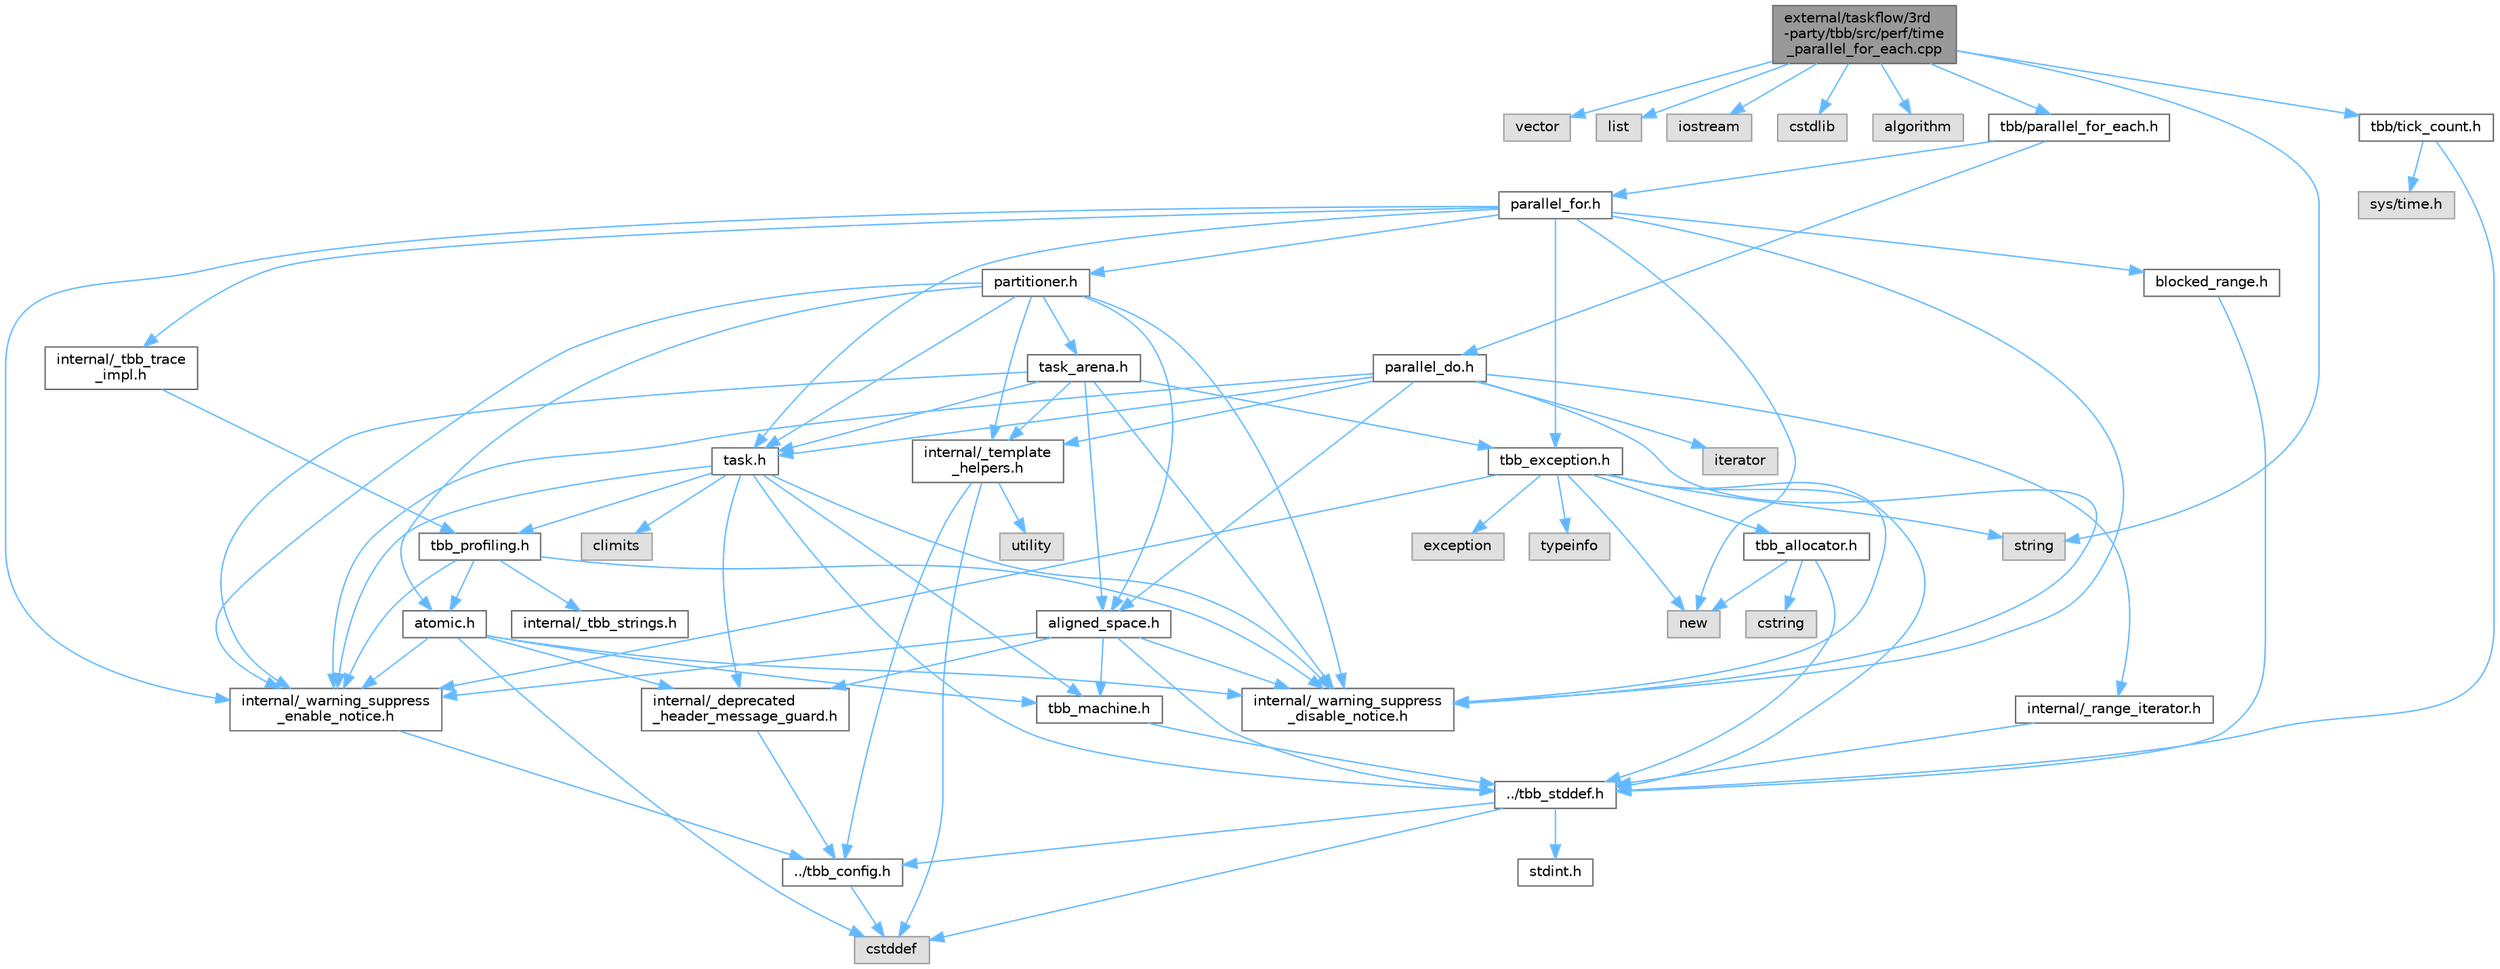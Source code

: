digraph "external/taskflow/3rd-party/tbb/src/perf/time_parallel_for_each.cpp"
{
 // LATEX_PDF_SIZE
  bgcolor="transparent";
  edge [fontname=Helvetica,fontsize=10,labelfontname=Helvetica,labelfontsize=10];
  node [fontname=Helvetica,fontsize=10,shape=box,height=0.2,width=0.4];
  Node1 [id="Node000001",label="external/taskflow/3rd\l-party/tbb/src/perf/time\l_parallel_for_each.cpp",height=0.2,width=0.4,color="gray40", fillcolor="grey60", style="filled", fontcolor="black",tooltip=" "];
  Node1 -> Node2 [id="edge1_Node000001_Node000002",color="steelblue1",style="solid",tooltip=" "];
  Node2 [id="Node000002",label="vector",height=0.2,width=0.4,color="grey60", fillcolor="#E0E0E0", style="filled",tooltip=" "];
  Node1 -> Node3 [id="edge2_Node000001_Node000003",color="steelblue1",style="solid",tooltip=" "];
  Node3 [id="Node000003",label="list",height=0.2,width=0.4,color="grey60", fillcolor="#E0E0E0", style="filled",tooltip=" "];
  Node1 -> Node4 [id="edge3_Node000001_Node000004",color="steelblue1",style="solid",tooltip=" "];
  Node4 [id="Node000004",label="iostream",height=0.2,width=0.4,color="grey60", fillcolor="#E0E0E0", style="filled",tooltip=" "];
  Node1 -> Node5 [id="edge4_Node000001_Node000005",color="steelblue1",style="solid",tooltip=" "];
  Node5 [id="Node000005",label="cstdlib",height=0.2,width=0.4,color="grey60", fillcolor="#E0E0E0", style="filled",tooltip=" "];
  Node1 -> Node6 [id="edge5_Node000001_Node000006",color="steelblue1",style="solid",tooltip=" "];
  Node6 [id="Node000006",label="algorithm",height=0.2,width=0.4,color="grey60", fillcolor="#E0E0E0", style="filled",tooltip=" "];
  Node1 -> Node7 [id="edge6_Node000001_Node000007",color="steelblue1",style="solid",tooltip=" "];
  Node7 [id="Node000007",label="string",height=0.2,width=0.4,color="grey60", fillcolor="#E0E0E0", style="filled",tooltip=" "];
  Node1 -> Node8 [id="edge7_Node000001_Node000008",color="steelblue1",style="solid",tooltip=" "];
  Node8 [id="Node000008",label="tbb/parallel_for_each.h",height=0.2,width=0.4,color="grey40", fillcolor="white", style="filled",URL="$parallel__for__each_8h.html",tooltip=" "];
  Node8 -> Node9 [id="edge8_Node000008_Node000009",color="steelblue1",style="solid",tooltip=" "];
  Node9 [id="Node000009",label="parallel_do.h",height=0.2,width=0.4,color="grey40", fillcolor="white", style="filled",URL="$parallel__do_8h.html",tooltip=" "];
  Node9 -> Node10 [id="edge9_Node000009_Node000010",color="steelblue1",style="solid",tooltip=" "];
  Node10 [id="Node000010",label="internal/_warning_suppress\l_enable_notice.h",height=0.2,width=0.4,color="grey40", fillcolor="white", style="filled",URL="$__warning__suppress__enable__notice_8h.html",tooltip=" "];
  Node10 -> Node11 [id="edge10_Node000010_Node000011",color="steelblue1",style="solid",tooltip=" "];
  Node11 [id="Node000011",label="../tbb_config.h",height=0.2,width=0.4,color="grey40", fillcolor="white", style="filled",URL="$tbb__config_8h.html",tooltip=" "];
  Node11 -> Node12 [id="edge11_Node000011_Node000012",color="steelblue1",style="solid",tooltip=" "];
  Node12 [id="Node000012",label="cstddef",height=0.2,width=0.4,color="grey60", fillcolor="#E0E0E0", style="filled",tooltip=" "];
  Node9 -> Node13 [id="edge12_Node000009_Node000013",color="steelblue1",style="solid",tooltip=" "];
  Node13 [id="Node000013",label="internal/_range_iterator.h",height=0.2,width=0.4,color="grey40", fillcolor="white", style="filled",URL="$__range__iterator_8h.html",tooltip=" "];
  Node13 -> Node14 [id="edge13_Node000013_Node000014",color="steelblue1",style="solid",tooltip=" "];
  Node14 [id="Node000014",label="../tbb_stddef.h",height=0.2,width=0.4,color="grey40", fillcolor="white", style="filled",URL="$tbb__stddef_8h.html",tooltip=" "];
  Node14 -> Node11 [id="edge14_Node000014_Node000011",color="steelblue1",style="solid",tooltip=" "];
  Node14 -> Node12 [id="edge15_Node000014_Node000012",color="steelblue1",style="solid",tooltip=" "];
  Node14 -> Node15 [id="edge16_Node000014_Node000015",color="steelblue1",style="solid",tooltip=" "];
  Node15 [id="Node000015",label="stdint.h",height=0.2,width=0.4,color="grey40", fillcolor="white", style="filled",URL="$stdint_8h.html",tooltip=" "];
  Node9 -> Node16 [id="edge17_Node000009_Node000016",color="steelblue1",style="solid",tooltip=" "];
  Node16 [id="Node000016",label="internal/_template\l_helpers.h",height=0.2,width=0.4,color="grey40", fillcolor="white", style="filled",URL="$__template__helpers_8h.html",tooltip=" "];
  Node16 -> Node17 [id="edge18_Node000016_Node000017",color="steelblue1",style="solid",tooltip=" "];
  Node17 [id="Node000017",label="utility",height=0.2,width=0.4,color="grey60", fillcolor="#E0E0E0", style="filled",tooltip=" "];
  Node16 -> Node12 [id="edge19_Node000016_Node000012",color="steelblue1",style="solid",tooltip=" "];
  Node16 -> Node11 [id="edge20_Node000016_Node000011",color="steelblue1",style="solid",tooltip=" "];
  Node9 -> Node18 [id="edge21_Node000009_Node000018",color="steelblue1",style="solid",tooltip=" "];
  Node18 [id="Node000018",label="task.h",height=0.2,width=0.4,color="grey40", fillcolor="white", style="filled",URL="$task_8h.html",tooltip=" "];
  Node18 -> Node19 [id="edge22_Node000018_Node000019",color="steelblue1",style="solid",tooltip=" "];
  Node19 [id="Node000019",label="internal/_deprecated\l_header_message_guard.h",height=0.2,width=0.4,color="grey40", fillcolor="white", style="filled",URL="$__deprecated__header__message__guard_8h.html",tooltip=" "];
  Node19 -> Node11 [id="edge23_Node000019_Node000011",color="steelblue1",style="solid",tooltip=" "];
  Node18 -> Node10 [id="edge24_Node000018_Node000010",color="steelblue1",style="solid",tooltip=" "];
  Node18 -> Node14 [id="edge25_Node000018_Node000014",color="steelblue1",style="solid",tooltip=" "];
  Node18 -> Node20 [id="edge26_Node000018_Node000020",color="steelblue1",style="solid",tooltip=" "];
  Node20 [id="Node000020",label="tbb_machine.h",height=0.2,width=0.4,color="grey40", fillcolor="white", style="filled",URL="$tbb__machine_8h.html",tooltip=" "];
  Node20 -> Node14 [id="edge27_Node000020_Node000014",color="steelblue1",style="solid",tooltip=" "];
  Node18 -> Node21 [id="edge28_Node000018_Node000021",color="steelblue1",style="solid",tooltip=" "];
  Node21 [id="Node000021",label="tbb_profiling.h",height=0.2,width=0.4,color="grey40", fillcolor="white", style="filled",URL="$tbb__profiling_8h.html",tooltip=" "];
  Node21 -> Node10 [id="edge29_Node000021_Node000010",color="steelblue1",style="solid",tooltip=" "];
  Node21 -> Node22 [id="edge30_Node000021_Node000022",color="steelblue1",style="solid",tooltip=" "];
  Node22 [id="Node000022",label="internal/_tbb_strings.h",height=0.2,width=0.4,color="grey40", fillcolor="white", style="filled",URL="$__tbb__strings_8h.html",tooltip=" "];
  Node21 -> Node23 [id="edge31_Node000021_Node000023",color="steelblue1",style="solid",tooltip=" "];
  Node23 [id="Node000023",label="atomic.h",height=0.2,width=0.4,color="grey40", fillcolor="white", style="filled",URL="$external_2taskflow_23rd-party_2tbb_2include_2tbb_2atomic_8h.html",tooltip=" "];
  Node23 -> Node19 [id="edge32_Node000023_Node000019",color="steelblue1",style="solid",tooltip=" "];
  Node23 -> Node10 [id="edge33_Node000023_Node000010",color="steelblue1",style="solid",tooltip=" "];
  Node23 -> Node12 [id="edge34_Node000023_Node000012",color="steelblue1",style="solid",tooltip=" "];
  Node23 -> Node20 [id="edge35_Node000023_Node000020",color="steelblue1",style="solid",tooltip=" "];
  Node23 -> Node24 [id="edge36_Node000023_Node000024",color="steelblue1",style="solid",tooltip=" "];
  Node24 [id="Node000024",label="internal/_warning_suppress\l_disable_notice.h",height=0.2,width=0.4,color="grey40", fillcolor="white", style="filled",URL="$__warning__suppress__disable__notice_8h.html",tooltip=" "];
  Node21 -> Node24 [id="edge37_Node000021_Node000024",color="steelblue1",style="solid",tooltip=" "];
  Node18 -> Node25 [id="edge38_Node000018_Node000025",color="steelblue1",style="solid",tooltip=" "];
  Node25 [id="Node000025",label="climits",height=0.2,width=0.4,color="grey60", fillcolor="#E0E0E0", style="filled",tooltip=" "];
  Node18 -> Node24 [id="edge39_Node000018_Node000024",color="steelblue1",style="solid",tooltip=" "];
  Node9 -> Node26 [id="edge40_Node000009_Node000026",color="steelblue1",style="solid",tooltip=" "];
  Node26 [id="Node000026",label="aligned_space.h",height=0.2,width=0.4,color="grey40", fillcolor="white", style="filled",URL="$aligned__space_8h.html",tooltip=" "];
  Node26 -> Node19 [id="edge41_Node000026_Node000019",color="steelblue1",style="solid",tooltip=" "];
  Node26 -> Node10 [id="edge42_Node000026_Node000010",color="steelblue1",style="solid",tooltip=" "];
  Node26 -> Node14 [id="edge43_Node000026_Node000014",color="steelblue1",style="solid",tooltip=" "];
  Node26 -> Node20 [id="edge44_Node000026_Node000020",color="steelblue1",style="solid",tooltip=" "];
  Node26 -> Node24 [id="edge45_Node000026_Node000024",color="steelblue1",style="solid",tooltip=" "];
  Node9 -> Node27 [id="edge46_Node000009_Node000027",color="steelblue1",style="solid",tooltip=" "];
  Node27 [id="Node000027",label="iterator",height=0.2,width=0.4,color="grey60", fillcolor="#E0E0E0", style="filled",tooltip=" "];
  Node9 -> Node24 [id="edge47_Node000009_Node000024",color="steelblue1",style="solid",tooltip=" "];
  Node8 -> Node28 [id="edge48_Node000008_Node000028",color="steelblue1",style="solid",tooltip=" "];
  Node28 [id="Node000028",label="parallel_for.h",height=0.2,width=0.4,color="grey40", fillcolor="white", style="filled",URL="$tbb_2parallel__for_8h.html",tooltip=" "];
  Node28 -> Node10 [id="edge49_Node000028_Node000010",color="steelblue1",style="solid",tooltip=" "];
  Node28 -> Node29 [id="edge50_Node000028_Node000029",color="steelblue1",style="solid",tooltip=" "];
  Node29 [id="Node000029",label="new",height=0.2,width=0.4,color="grey60", fillcolor="#E0E0E0", style="filled",tooltip=" "];
  Node28 -> Node18 [id="edge51_Node000028_Node000018",color="steelblue1",style="solid",tooltip=" "];
  Node28 -> Node30 [id="edge52_Node000028_Node000030",color="steelblue1",style="solid",tooltip=" "];
  Node30 [id="Node000030",label="partitioner.h",height=0.2,width=0.4,color="grey40", fillcolor="white", style="filled",URL="$partitioner_8h.html",tooltip=" "];
  Node30 -> Node10 [id="edge53_Node000030_Node000010",color="steelblue1",style="solid",tooltip=" "];
  Node30 -> Node18 [id="edge54_Node000030_Node000018",color="steelblue1",style="solid",tooltip=" "];
  Node30 -> Node31 [id="edge55_Node000030_Node000031",color="steelblue1",style="solid",tooltip=" "];
  Node31 [id="Node000031",label="task_arena.h",height=0.2,width=0.4,color="grey40", fillcolor="white", style="filled",URL="$task__arena_8h.html",tooltip=" "];
  Node31 -> Node10 [id="edge56_Node000031_Node000010",color="steelblue1",style="solid",tooltip=" "];
  Node31 -> Node18 [id="edge57_Node000031_Node000018",color="steelblue1",style="solid",tooltip=" "];
  Node31 -> Node32 [id="edge58_Node000031_Node000032",color="steelblue1",style="solid",tooltip=" "];
  Node32 [id="Node000032",label="tbb_exception.h",height=0.2,width=0.4,color="grey40", fillcolor="white", style="filled",URL="$tbb__exception_8h.html",tooltip=" "];
  Node32 -> Node10 [id="edge59_Node000032_Node000010",color="steelblue1",style="solid",tooltip=" "];
  Node32 -> Node14 [id="edge60_Node000032_Node000014",color="steelblue1",style="solid",tooltip=" "];
  Node32 -> Node33 [id="edge61_Node000032_Node000033",color="steelblue1",style="solid",tooltip=" "];
  Node33 [id="Node000033",label="exception",height=0.2,width=0.4,color="grey60", fillcolor="#E0E0E0", style="filled",tooltip=" "];
  Node32 -> Node29 [id="edge62_Node000032_Node000029",color="steelblue1",style="solid",tooltip=" "];
  Node32 -> Node7 [id="edge63_Node000032_Node000007",color="steelblue1",style="solid",tooltip=" "];
  Node32 -> Node34 [id="edge64_Node000032_Node000034",color="steelblue1",style="solid",tooltip=" "];
  Node34 [id="Node000034",label="tbb_allocator.h",height=0.2,width=0.4,color="grey40", fillcolor="white", style="filled",URL="$tbb__allocator_8h.html",tooltip=" "];
  Node34 -> Node14 [id="edge65_Node000034_Node000014",color="steelblue1",style="solid",tooltip=" "];
  Node34 -> Node29 [id="edge66_Node000034_Node000029",color="steelblue1",style="solid",tooltip=" "];
  Node34 -> Node35 [id="edge67_Node000034_Node000035",color="steelblue1",style="solid",tooltip=" "];
  Node35 [id="Node000035",label="cstring",height=0.2,width=0.4,color="grey60", fillcolor="#E0E0E0", style="filled",tooltip=" "];
  Node32 -> Node36 [id="edge68_Node000032_Node000036",color="steelblue1",style="solid",tooltip=" "];
  Node36 [id="Node000036",label="typeinfo",height=0.2,width=0.4,color="grey60", fillcolor="#E0E0E0", style="filled",tooltip=" "];
  Node32 -> Node24 [id="edge69_Node000032_Node000024",color="steelblue1",style="solid",tooltip=" "];
  Node31 -> Node16 [id="edge70_Node000031_Node000016",color="steelblue1",style="solid",tooltip=" "];
  Node31 -> Node26 [id="edge71_Node000031_Node000026",color="steelblue1",style="solid",tooltip=" "];
  Node31 -> Node24 [id="edge72_Node000031_Node000024",color="steelblue1",style="solid",tooltip=" "];
  Node30 -> Node26 [id="edge73_Node000030_Node000026",color="steelblue1",style="solid",tooltip=" "];
  Node30 -> Node23 [id="edge74_Node000030_Node000023",color="steelblue1",style="solid",tooltip=" "];
  Node30 -> Node16 [id="edge75_Node000030_Node000016",color="steelblue1",style="solid",tooltip=" "];
  Node30 -> Node24 [id="edge76_Node000030_Node000024",color="steelblue1",style="solid",tooltip=" "];
  Node28 -> Node37 [id="edge77_Node000028_Node000037",color="steelblue1",style="solid",tooltip=" "];
  Node37 [id="Node000037",label="blocked_range.h",height=0.2,width=0.4,color="grey40", fillcolor="white", style="filled",URL="$blocked__range_8h.html",tooltip=" "];
  Node37 -> Node14 [id="edge78_Node000037_Node000014",color="steelblue1",style="solid",tooltip=" "];
  Node28 -> Node32 [id="edge79_Node000028_Node000032",color="steelblue1",style="solid",tooltip=" "];
  Node28 -> Node38 [id="edge80_Node000028_Node000038",color="steelblue1",style="solid",tooltip=" "];
  Node38 [id="Node000038",label="internal/_tbb_trace\l_impl.h",height=0.2,width=0.4,color="grey40", fillcolor="white", style="filled",URL="$__tbb__trace__impl_8h.html",tooltip=" "];
  Node38 -> Node21 [id="edge81_Node000038_Node000021",color="steelblue1",style="solid",tooltip=" "];
  Node28 -> Node24 [id="edge82_Node000028_Node000024",color="steelblue1",style="solid",tooltip=" "];
  Node1 -> Node39 [id="edge83_Node000001_Node000039",color="steelblue1",style="solid",tooltip=" "];
  Node39 [id="Node000039",label="tbb/tick_count.h",height=0.2,width=0.4,color="grey40", fillcolor="white", style="filled",URL="$tick__count_8h.html",tooltip=" "];
  Node39 -> Node14 [id="edge84_Node000039_Node000014",color="steelblue1",style="solid",tooltip=" "];
  Node39 -> Node40 [id="edge85_Node000039_Node000040",color="steelblue1",style="solid",tooltip=" "];
  Node40 [id="Node000040",label="sys/time.h",height=0.2,width=0.4,color="grey60", fillcolor="#E0E0E0", style="filled",tooltip=" "];
}
